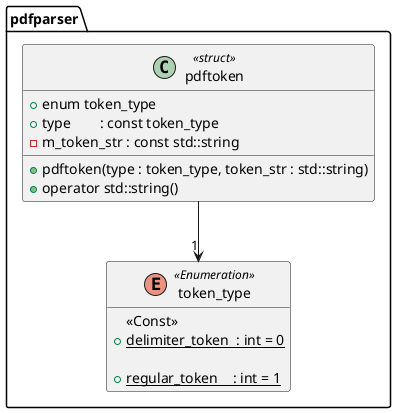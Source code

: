 @startuml token_types
hide empty members
namespace pdfparser {
enum token_type <<Enumeration>> {
	<<Const>>
	+{static} delimiter_token  : int = 0

	' A token comprised of a sequence of consecutive regular characters
	+{static} regular_token    : int = 1
}
class pdftoken <<struct>> {
	+enum token_type
	+type        : const token_type
	-m_token_str : const std::string
	+pdftoken(type : token_type, token_str : std::string)
	+operator std::string()
}
pdftoken --> "1" token_type
}
@enduml
